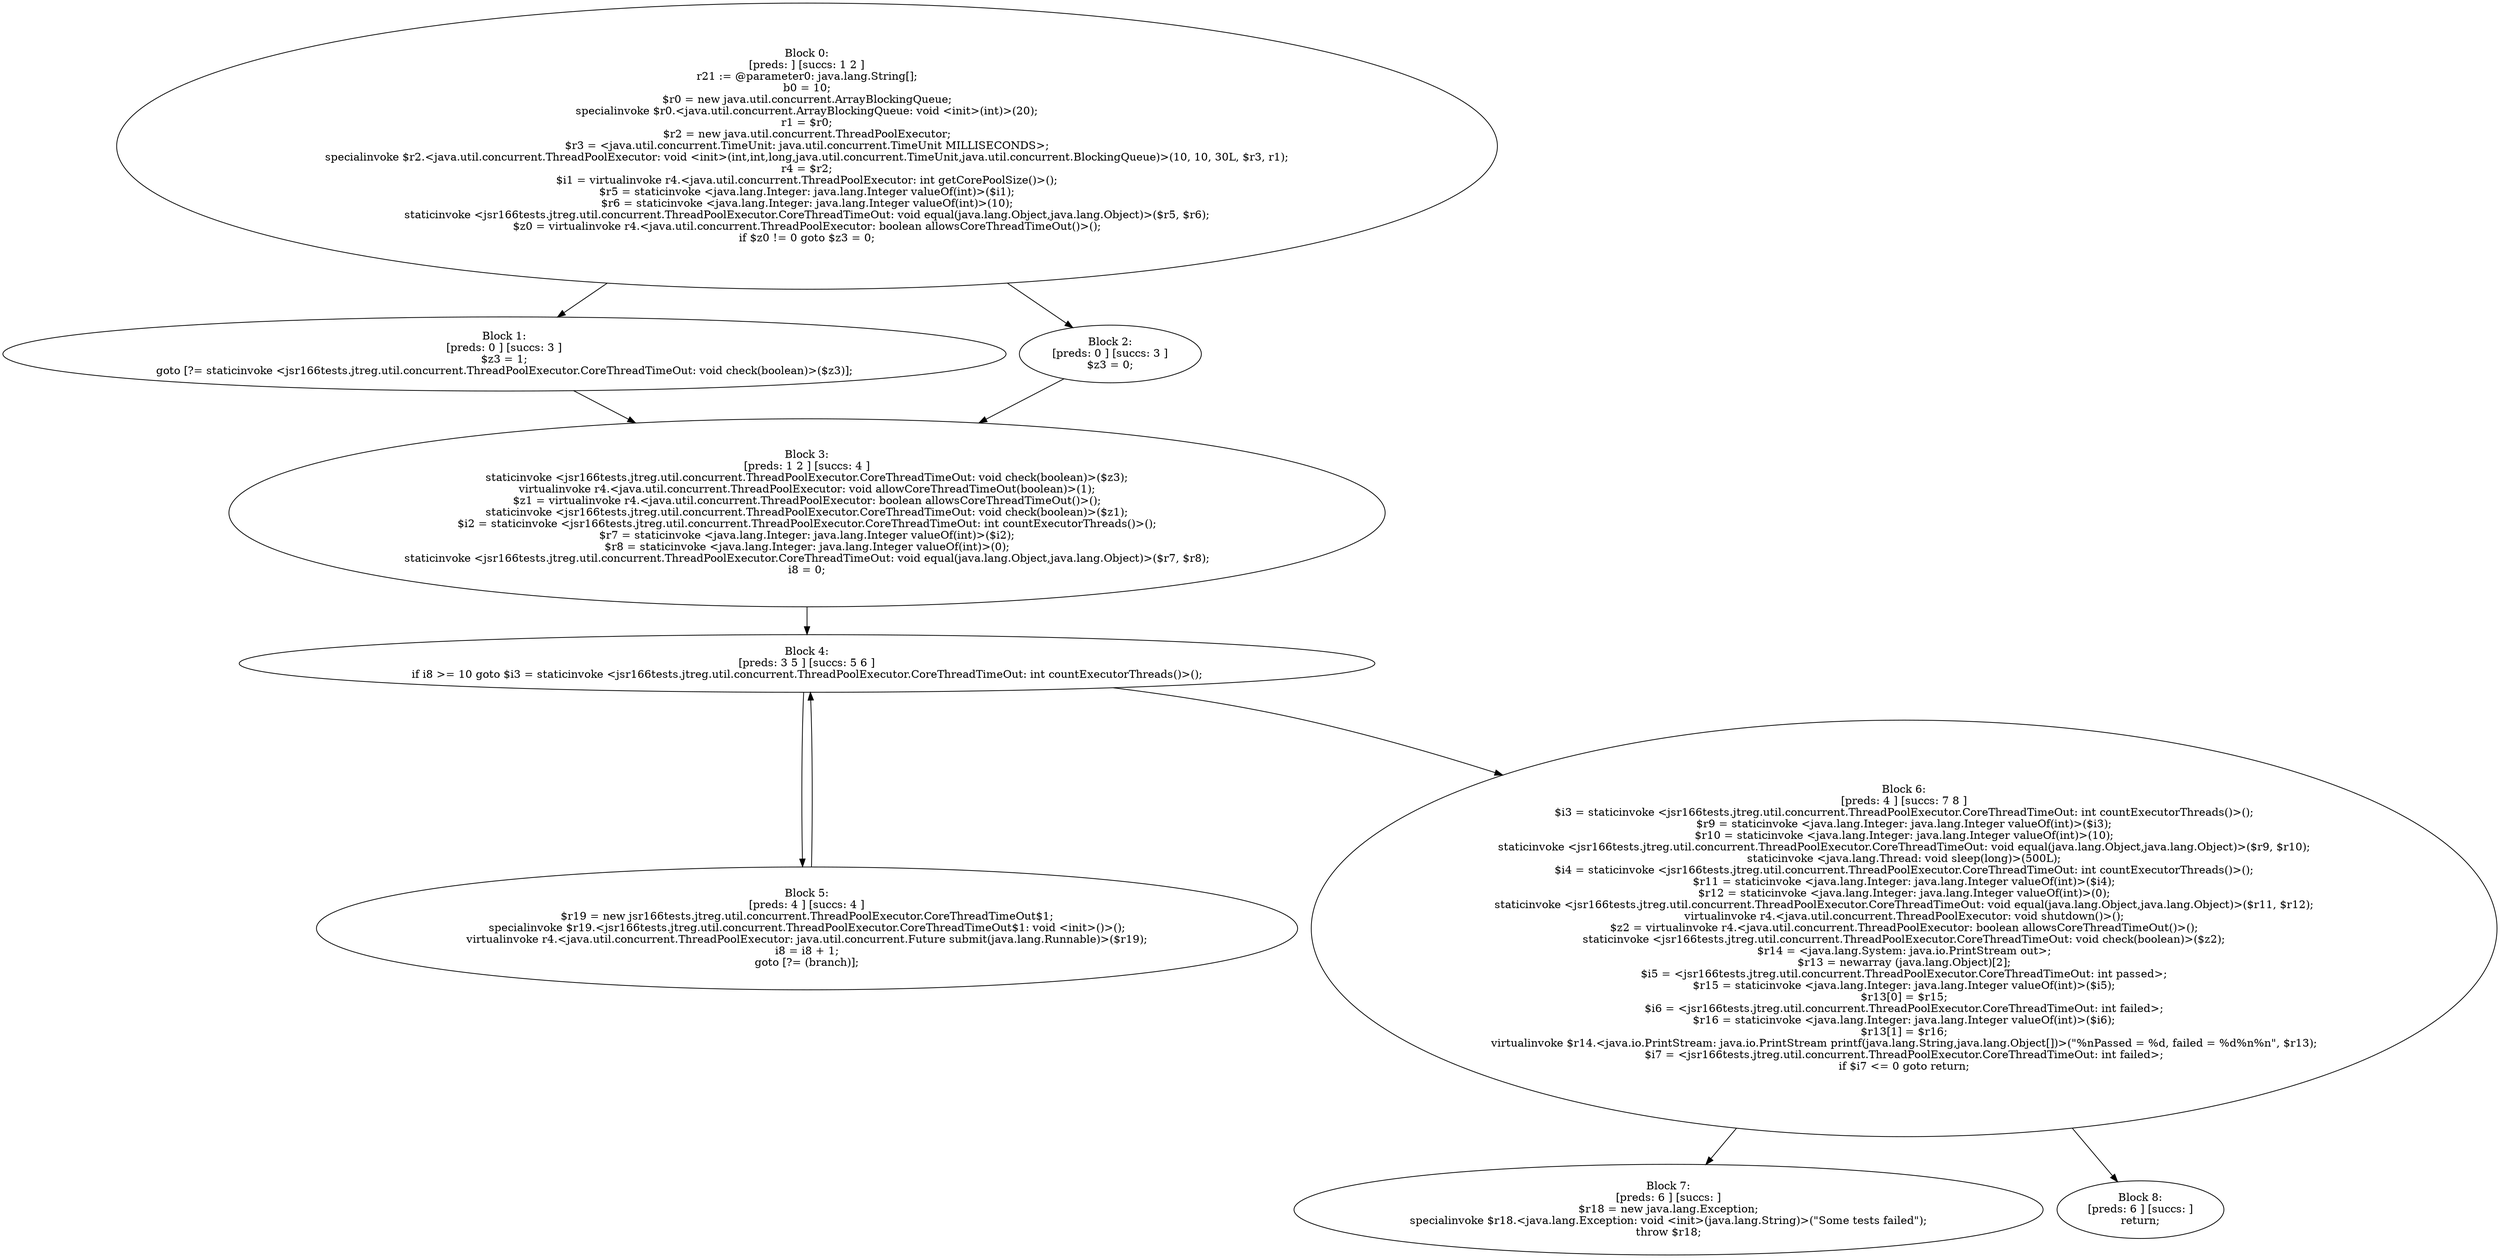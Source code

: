 digraph "unitGraph" {
    "Block 0:
[preds: ] [succs: 1 2 ]
r21 := @parameter0: java.lang.String[];
b0 = 10;
$r0 = new java.util.concurrent.ArrayBlockingQueue;
specialinvoke $r0.<java.util.concurrent.ArrayBlockingQueue: void <init>(int)>(20);
r1 = $r0;
$r2 = new java.util.concurrent.ThreadPoolExecutor;
$r3 = <java.util.concurrent.TimeUnit: java.util.concurrent.TimeUnit MILLISECONDS>;
specialinvoke $r2.<java.util.concurrent.ThreadPoolExecutor: void <init>(int,int,long,java.util.concurrent.TimeUnit,java.util.concurrent.BlockingQueue)>(10, 10, 30L, $r3, r1);
r4 = $r2;
$i1 = virtualinvoke r4.<java.util.concurrent.ThreadPoolExecutor: int getCorePoolSize()>();
$r5 = staticinvoke <java.lang.Integer: java.lang.Integer valueOf(int)>($i1);
$r6 = staticinvoke <java.lang.Integer: java.lang.Integer valueOf(int)>(10);
staticinvoke <jsr166tests.jtreg.util.concurrent.ThreadPoolExecutor.CoreThreadTimeOut: void equal(java.lang.Object,java.lang.Object)>($r5, $r6);
$z0 = virtualinvoke r4.<java.util.concurrent.ThreadPoolExecutor: boolean allowsCoreThreadTimeOut()>();
if $z0 != 0 goto $z3 = 0;
"
    "Block 1:
[preds: 0 ] [succs: 3 ]
$z3 = 1;
goto [?= staticinvoke <jsr166tests.jtreg.util.concurrent.ThreadPoolExecutor.CoreThreadTimeOut: void check(boolean)>($z3)];
"
    "Block 2:
[preds: 0 ] [succs: 3 ]
$z3 = 0;
"
    "Block 3:
[preds: 1 2 ] [succs: 4 ]
staticinvoke <jsr166tests.jtreg.util.concurrent.ThreadPoolExecutor.CoreThreadTimeOut: void check(boolean)>($z3);
virtualinvoke r4.<java.util.concurrent.ThreadPoolExecutor: void allowCoreThreadTimeOut(boolean)>(1);
$z1 = virtualinvoke r4.<java.util.concurrent.ThreadPoolExecutor: boolean allowsCoreThreadTimeOut()>();
staticinvoke <jsr166tests.jtreg.util.concurrent.ThreadPoolExecutor.CoreThreadTimeOut: void check(boolean)>($z1);
$i2 = staticinvoke <jsr166tests.jtreg.util.concurrent.ThreadPoolExecutor.CoreThreadTimeOut: int countExecutorThreads()>();
$r7 = staticinvoke <java.lang.Integer: java.lang.Integer valueOf(int)>($i2);
$r8 = staticinvoke <java.lang.Integer: java.lang.Integer valueOf(int)>(0);
staticinvoke <jsr166tests.jtreg.util.concurrent.ThreadPoolExecutor.CoreThreadTimeOut: void equal(java.lang.Object,java.lang.Object)>($r7, $r8);
i8 = 0;
"
    "Block 4:
[preds: 3 5 ] [succs: 5 6 ]
if i8 >= 10 goto $i3 = staticinvoke <jsr166tests.jtreg.util.concurrent.ThreadPoolExecutor.CoreThreadTimeOut: int countExecutorThreads()>();
"
    "Block 5:
[preds: 4 ] [succs: 4 ]
$r19 = new jsr166tests.jtreg.util.concurrent.ThreadPoolExecutor.CoreThreadTimeOut$1;
specialinvoke $r19.<jsr166tests.jtreg.util.concurrent.ThreadPoolExecutor.CoreThreadTimeOut$1: void <init>()>();
virtualinvoke r4.<java.util.concurrent.ThreadPoolExecutor: java.util.concurrent.Future submit(java.lang.Runnable)>($r19);
i8 = i8 + 1;
goto [?= (branch)];
"
    "Block 6:
[preds: 4 ] [succs: 7 8 ]
$i3 = staticinvoke <jsr166tests.jtreg.util.concurrent.ThreadPoolExecutor.CoreThreadTimeOut: int countExecutorThreads()>();
$r9 = staticinvoke <java.lang.Integer: java.lang.Integer valueOf(int)>($i3);
$r10 = staticinvoke <java.lang.Integer: java.lang.Integer valueOf(int)>(10);
staticinvoke <jsr166tests.jtreg.util.concurrent.ThreadPoolExecutor.CoreThreadTimeOut: void equal(java.lang.Object,java.lang.Object)>($r9, $r10);
staticinvoke <java.lang.Thread: void sleep(long)>(500L);
$i4 = staticinvoke <jsr166tests.jtreg.util.concurrent.ThreadPoolExecutor.CoreThreadTimeOut: int countExecutorThreads()>();
$r11 = staticinvoke <java.lang.Integer: java.lang.Integer valueOf(int)>($i4);
$r12 = staticinvoke <java.lang.Integer: java.lang.Integer valueOf(int)>(0);
staticinvoke <jsr166tests.jtreg.util.concurrent.ThreadPoolExecutor.CoreThreadTimeOut: void equal(java.lang.Object,java.lang.Object)>($r11, $r12);
virtualinvoke r4.<java.util.concurrent.ThreadPoolExecutor: void shutdown()>();
$z2 = virtualinvoke r4.<java.util.concurrent.ThreadPoolExecutor: boolean allowsCoreThreadTimeOut()>();
staticinvoke <jsr166tests.jtreg.util.concurrent.ThreadPoolExecutor.CoreThreadTimeOut: void check(boolean)>($z2);
$r14 = <java.lang.System: java.io.PrintStream out>;
$r13 = newarray (java.lang.Object)[2];
$i5 = <jsr166tests.jtreg.util.concurrent.ThreadPoolExecutor.CoreThreadTimeOut: int passed>;
$r15 = staticinvoke <java.lang.Integer: java.lang.Integer valueOf(int)>($i5);
$r13[0] = $r15;
$i6 = <jsr166tests.jtreg.util.concurrent.ThreadPoolExecutor.CoreThreadTimeOut: int failed>;
$r16 = staticinvoke <java.lang.Integer: java.lang.Integer valueOf(int)>($i6);
$r13[1] = $r16;
virtualinvoke $r14.<java.io.PrintStream: java.io.PrintStream printf(java.lang.String,java.lang.Object[])>(\"%nPassed = %d, failed = %d%n%n\", $r13);
$i7 = <jsr166tests.jtreg.util.concurrent.ThreadPoolExecutor.CoreThreadTimeOut: int failed>;
if $i7 <= 0 goto return;
"
    "Block 7:
[preds: 6 ] [succs: ]
$r18 = new java.lang.Exception;
specialinvoke $r18.<java.lang.Exception: void <init>(java.lang.String)>(\"Some tests failed\");
throw $r18;
"
    "Block 8:
[preds: 6 ] [succs: ]
return;
"
    "Block 0:
[preds: ] [succs: 1 2 ]
r21 := @parameter0: java.lang.String[];
b0 = 10;
$r0 = new java.util.concurrent.ArrayBlockingQueue;
specialinvoke $r0.<java.util.concurrent.ArrayBlockingQueue: void <init>(int)>(20);
r1 = $r0;
$r2 = new java.util.concurrent.ThreadPoolExecutor;
$r3 = <java.util.concurrent.TimeUnit: java.util.concurrent.TimeUnit MILLISECONDS>;
specialinvoke $r2.<java.util.concurrent.ThreadPoolExecutor: void <init>(int,int,long,java.util.concurrent.TimeUnit,java.util.concurrent.BlockingQueue)>(10, 10, 30L, $r3, r1);
r4 = $r2;
$i1 = virtualinvoke r4.<java.util.concurrent.ThreadPoolExecutor: int getCorePoolSize()>();
$r5 = staticinvoke <java.lang.Integer: java.lang.Integer valueOf(int)>($i1);
$r6 = staticinvoke <java.lang.Integer: java.lang.Integer valueOf(int)>(10);
staticinvoke <jsr166tests.jtreg.util.concurrent.ThreadPoolExecutor.CoreThreadTimeOut: void equal(java.lang.Object,java.lang.Object)>($r5, $r6);
$z0 = virtualinvoke r4.<java.util.concurrent.ThreadPoolExecutor: boolean allowsCoreThreadTimeOut()>();
if $z0 != 0 goto $z3 = 0;
"->"Block 1:
[preds: 0 ] [succs: 3 ]
$z3 = 1;
goto [?= staticinvoke <jsr166tests.jtreg.util.concurrent.ThreadPoolExecutor.CoreThreadTimeOut: void check(boolean)>($z3)];
";
    "Block 0:
[preds: ] [succs: 1 2 ]
r21 := @parameter0: java.lang.String[];
b0 = 10;
$r0 = new java.util.concurrent.ArrayBlockingQueue;
specialinvoke $r0.<java.util.concurrent.ArrayBlockingQueue: void <init>(int)>(20);
r1 = $r0;
$r2 = new java.util.concurrent.ThreadPoolExecutor;
$r3 = <java.util.concurrent.TimeUnit: java.util.concurrent.TimeUnit MILLISECONDS>;
specialinvoke $r2.<java.util.concurrent.ThreadPoolExecutor: void <init>(int,int,long,java.util.concurrent.TimeUnit,java.util.concurrent.BlockingQueue)>(10, 10, 30L, $r3, r1);
r4 = $r2;
$i1 = virtualinvoke r4.<java.util.concurrent.ThreadPoolExecutor: int getCorePoolSize()>();
$r5 = staticinvoke <java.lang.Integer: java.lang.Integer valueOf(int)>($i1);
$r6 = staticinvoke <java.lang.Integer: java.lang.Integer valueOf(int)>(10);
staticinvoke <jsr166tests.jtreg.util.concurrent.ThreadPoolExecutor.CoreThreadTimeOut: void equal(java.lang.Object,java.lang.Object)>($r5, $r6);
$z0 = virtualinvoke r4.<java.util.concurrent.ThreadPoolExecutor: boolean allowsCoreThreadTimeOut()>();
if $z0 != 0 goto $z3 = 0;
"->"Block 2:
[preds: 0 ] [succs: 3 ]
$z3 = 0;
";
    "Block 1:
[preds: 0 ] [succs: 3 ]
$z3 = 1;
goto [?= staticinvoke <jsr166tests.jtreg.util.concurrent.ThreadPoolExecutor.CoreThreadTimeOut: void check(boolean)>($z3)];
"->"Block 3:
[preds: 1 2 ] [succs: 4 ]
staticinvoke <jsr166tests.jtreg.util.concurrent.ThreadPoolExecutor.CoreThreadTimeOut: void check(boolean)>($z3);
virtualinvoke r4.<java.util.concurrent.ThreadPoolExecutor: void allowCoreThreadTimeOut(boolean)>(1);
$z1 = virtualinvoke r4.<java.util.concurrent.ThreadPoolExecutor: boolean allowsCoreThreadTimeOut()>();
staticinvoke <jsr166tests.jtreg.util.concurrent.ThreadPoolExecutor.CoreThreadTimeOut: void check(boolean)>($z1);
$i2 = staticinvoke <jsr166tests.jtreg.util.concurrent.ThreadPoolExecutor.CoreThreadTimeOut: int countExecutorThreads()>();
$r7 = staticinvoke <java.lang.Integer: java.lang.Integer valueOf(int)>($i2);
$r8 = staticinvoke <java.lang.Integer: java.lang.Integer valueOf(int)>(0);
staticinvoke <jsr166tests.jtreg.util.concurrent.ThreadPoolExecutor.CoreThreadTimeOut: void equal(java.lang.Object,java.lang.Object)>($r7, $r8);
i8 = 0;
";
    "Block 2:
[preds: 0 ] [succs: 3 ]
$z3 = 0;
"->"Block 3:
[preds: 1 2 ] [succs: 4 ]
staticinvoke <jsr166tests.jtreg.util.concurrent.ThreadPoolExecutor.CoreThreadTimeOut: void check(boolean)>($z3);
virtualinvoke r4.<java.util.concurrent.ThreadPoolExecutor: void allowCoreThreadTimeOut(boolean)>(1);
$z1 = virtualinvoke r4.<java.util.concurrent.ThreadPoolExecutor: boolean allowsCoreThreadTimeOut()>();
staticinvoke <jsr166tests.jtreg.util.concurrent.ThreadPoolExecutor.CoreThreadTimeOut: void check(boolean)>($z1);
$i2 = staticinvoke <jsr166tests.jtreg.util.concurrent.ThreadPoolExecutor.CoreThreadTimeOut: int countExecutorThreads()>();
$r7 = staticinvoke <java.lang.Integer: java.lang.Integer valueOf(int)>($i2);
$r8 = staticinvoke <java.lang.Integer: java.lang.Integer valueOf(int)>(0);
staticinvoke <jsr166tests.jtreg.util.concurrent.ThreadPoolExecutor.CoreThreadTimeOut: void equal(java.lang.Object,java.lang.Object)>($r7, $r8);
i8 = 0;
";
    "Block 3:
[preds: 1 2 ] [succs: 4 ]
staticinvoke <jsr166tests.jtreg.util.concurrent.ThreadPoolExecutor.CoreThreadTimeOut: void check(boolean)>($z3);
virtualinvoke r4.<java.util.concurrent.ThreadPoolExecutor: void allowCoreThreadTimeOut(boolean)>(1);
$z1 = virtualinvoke r4.<java.util.concurrent.ThreadPoolExecutor: boolean allowsCoreThreadTimeOut()>();
staticinvoke <jsr166tests.jtreg.util.concurrent.ThreadPoolExecutor.CoreThreadTimeOut: void check(boolean)>($z1);
$i2 = staticinvoke <jsr166tests.jtreg.util.concurrent.ThreadPoolExecutor.CoreThreadTimeOut: int countExecutorThreads()>();
$r7 = staticinvoke <java.lang.Integer: java.lang.Integer valueOf(int)>($i2);
$r8 = staticinvoke <java.lang.Integer: java.lang.Integer valueOf(int)>(0);
staticinvoke <jsr166tests.jtreg.util.concurrent.ThreadPoolExecutor.CoreThreadTimeOut: void equal(java.lang.Object,java.lang.Object)>($r7, $r8);
i8 = 0;
"->"Block 4:
[preds: 3 5 ] [succs: 5 6 ]
if i8 >= 10 goto $i3 = staticinvoke <jsr166tests.jtreg.util.concurrent.ThreadPoolExecutor.CoreThreadTimeOut: int countExecutorThreads()>();
";
    "Block 4:
[preds: 3 5 ] [succs: 5 6 ]
if i8 >= 10 goto $i3 = staticinvoke <jsr166tests.jtreg.util.concurrent.ThreadPoolExecutor.CoreThreadTimeOut: int countExecutorThreads()>();
"->"Block 5:
[preds: 4 ] [succs: 4 ]
$r19 = new jsr166tests.jtreg.util.concurrent.ThreadPoolExecutor.CoreThreadTimeOut$1;
specialinvoke $r19.<jsr166tests.jtreg.util.concurrent.ThreadPoolExecutor.CoreThreadTimeOut$1: void <init>()>();
virtualinvoke r4.<java.util.concurrent.ThreadPoolExecutor: java.util.concurrent.Future submit(java.lang.Runnable)>($r19);
i8 = i8 + 1;
goto [?= (branch)];
";
    "Block 4:
[preds: 3 5 ] [succs: 5 6 ]
if i8 >= 10 goto $i3 = staticinvoke <jsr166tests.jtreg.util.concurrent.ThreadPoolExecutor.CoreThreadTimeOut: int countExecutorThreads()>();
"->"Block 6:
[preds: 4 ] [succs: 7 8 ]
$i3 = staticinvoke <jsr166tests.jtreg.util.concurrent.ThreadPoolExecutor.CoreThreadTimeOut: int countExecutorThreads()>();
$r9 = staticinvoke <java.lang.Integer: java.lang.Integer valueOf(int)>($i3);
$r10 = staticinvoke <java.lang.Integer: java.lang.Integer valueOf(int)>(10);
staticinvoke <jsr166tests.jtreg.util.concurrent.ThreadPoolExecutor.CoreThreadTimeOut: void equal(java.lang.Object,java.lang.Object)>($r9, $r10);
staticinvoke <java.lang.Thread: void sleep(long)>(500L);
$i4 = staticinvoke <jsr166tests.jtreg.util.concurrent.ThreadPoolExecutor.CoreThreadTimeOut: int countExecutorThreads()>();
$r11 = staticinvoke <java.lang.Integer: java.lang.Integer valueOf(int)>($i4);
$r12 = staticinvoke <java.lang.Integer: java.lang.Integer valueOf(int)>(0);
staticinvoke <jsr166tests.jtreg.util.concurrent.ThreadPoolExecutor.CoreThreadTimeOut: void equal(java.lang.Object,java.lang.Object)>($r11, $r12);
virtualinvoke r4.<java.util.concurrent.ThreadPoolExecutor: void shutdown()>();
$z2 = virtualinvoke r4.<java.util.concurrent.ThreadPoolExecutor: boolean allowsCoreThreadTimeOut()>();
staticinvoke <jsr166tests.jtreg.util.concurrent.ThreadPoolExecutor.CoreThreadTimeOut: void check(boolean)>($z2);
$r14 = <java.lang.System: java.io.PrintStream out>;
$r13 = newarray (java.lang.Object)[2];
$i5 = <jsr166tests.jtreg.util.concurrent.ThreadPoolExecutor.CoreThreadTimeOut: int passed>;
$r15 = staticinvoke <java.lang.Integer: java.lang.Integer valueOf(int)>($i5);
$r13[0] = $r15;
$i6 = <jsr166tests.jtreg.util.concurrent.ThreadPoolExecutor.CoreThreadTimeOut: int failed>;
$r16 = staticinvoke <java.lang.Integer: java.lang.Integer valueOf(int)>($i6);
$r13[1] = $r16;
virtualinvoke $r14.<java.io.PrintStream: java.io.PrintStream printf(java.lang.String,java.lang.Object[])>(\"%nPassed = %d, failed = %d%n%n\", $r13);
$i7 = <jsr166tests.jtreg.util.concurrent.ThreadPoolExecutor.CoreThreadTimeOut: int failed>;
if $i7 <= 0 goto return;
";
    "Block 5:
[preds: 4 ] [succs: 4 ]
$r19 = new jsr166tests.jtreg.util.concurrent.ThreadPoolExecutor.CoreThreadTimeOut$1;
specialinvoke $r19.<jsr166tests.jtreg.util.concurrent.ThreadPoolExecutor.CoreThreadTimeOut$1: void <init>()>();
virtualinvoke r4.<java.util.concurrent.ThreadPoolExecutor: java.util.concurrent.Future submit(java.lang.Runnable)>($r19);
i8 = i8 + 1;
goto [?= (branch)];
"->"Block 4:
[preds: 3 5 ] [succs: 5 6 ]
if i8 >= 10 goto $i3 = staticinvoke <jsr166tests.jtreg.util.concurrent.ThreadPoolExecutor.CoreThreadTimeOut: int countExecutorThreads()>();
";
    "Block 6:
[preds: 4 ] [succs: 7 8 ]
$i3 = staticinvoke <jsr166tests.jtreg.util.concurrent.ThreadPoolExecutor.CoreThreadTimeOut: int countExecutorThreads()>();
$r9 = staticinvoke <java.lang.Integer: java.lang.Integer valueOf(int)>($i3);
$r10 = staticinvoke <java.lang.Integer: java.lang.Integer valueOf(int)>(10);
staticinvoke <jsr166tests.jtreg.util.concurrent.ThreadPoolExecutor.CoreThreadTimeOut: void equal(java.lang.Object,java.lang.Object)>($r9, $r10);
staticinvoke <java.lang.Thread: void sleep(long)>(500L);
$i4 = staticinvoke <jsr166tests.jtreg.util.concurrent.ThreadPoolExecutor.CoreThreadTimeOut: int countExecutorThreads()>();
$r11 = staticinvoke <java.lang.Integer: java.lang.Integer valueOf(int)>($i4);
$r12 = staticinvoke <java.lang.Integer: java.lang.Integer valueOf(int)>(0);
staticinvoke <jsr166tests.jtreg.util.concurrent.ThreadPoolExecutor.CoreThreadTimeOut: void equal(java.lang.Object,java.lang.Object)>($r11, $r12);
virtualinvoke r4.<java.util.concurrent.ThreadPoolExecutor: void shutdown()>();
$z2 = virtualinvoke r4.<java.util.concurrent.ThreadPoolExecutor: boolean allowsCoreThreadTimeOut()>();
staticinvoke <jsr166tests.jtreg.util.concurrent.ThreadPoolExecutor.CoreThreadTimeOut: void check(boolean)>($z2);
$r14 = <java.lang.System: java.io.PrintStream out>;
$r13 = newarray (java.lang.Object)[2];
$i5 = <jsr166tests.jtreg.util.concurrent.ThreadPoolExecutor.CoreThreadTimeOut: int passed>;
$r15 = staticinvoke <java.lang.Integer: java.lang.Integer valueOf(int)>($i5);
$r13[0] = $r15;
$i6 = <jsr166tests.jtreg.util.concurrent.ThreadPoolExecutor.CoreThreadTimeOut: int failed>;
$r16 = staticinvoke <java.lang.Integer: java.lang.Integer valueOf(int)>($i6);
$r13[1] = $r16;
virtualinvoke $r14.<java.io.PrintStream: java.io.PrintStream printf(java.lang.String,java.lang.Object[])>(\"%nPassed = %d, failed = %d%n%n\", $r13);
$i7 = <jsr166tests.jtreg.util.concurrent.ThreadPoolExecutor.CoreThreadTimeOut: int failed>;
if $i7 <= 0 goto return;
"->"Block 7:
[preds: 6 ] [succs: ]
$r18 = new java.lang.Exception;
specialinvoke $r18.<java.lang.Exception: void <init>(java.lang.String)>(\"Some tests failed\");
throw $r18;
";
    "Block 6:
[preds: 4 ] [succs: 7 8 ]
$i3 = staticinvoke <jsr166tests.jtreg.util.concurrent.ThreadPoolExecutor.CoreThreadTimeOut: int countExecutorThreads()>();
$r9 = staticinvoke <java.lang.Integer: java.lang.Integer valueOf(int)>($i3);
$r10 = staticinvoke <java.lang.Integer: java.lang.Integer valueOf(int)>(10);
staticinvoke <jsr166tests.jtreg.util.concurrent.ThreadPoolExecutor.CoreThreadTimeOut: void equal(java.lang.Object,java.lang.Object)>($r9, $r10);
staticinvoke <java.lang.Thread: void sleep(long)>(500L);
$i4 = staticinvoke <jsr166tests.jtreg.util.concurrent.ThreadPoolExecutor.CoreThreadTimeOut: int countExecutorThreads()>();
$r11 = staticinvoke <java.lang.Integer: java.lang.Integer valueOf(int)>($i4);
$r12 = staticinvoke <java.lang.Integer: java.lang.Integer valueOf(int)>(0);
staticinvoke <jsr166tests.jtreg.util.concurrent.ThreadPoolExecutor.CoreThreadTimeOut: void equal(java.lang.Object,java.lang.Object)>($r11, $r12);
virtualinvoke r4.<java.util.concurrent.ThreadPoolExecutor: void shutdown()>();
$z2 = virtualinvoke r4.<java.util.concurrent.ThreadPoolExecutor: boolean allowsCoreThreadTimeOut()>();
staticinvoke <jsr166tests.jtreg.util.concurrent.ThreadPoolExecutor.CoreThreadTimeOut: void check(boolean)>($z2);
$r14 = <java.lang.System: java.io.PrintStream out>;
$r13 = newarray (java.lang.Object)[2];
$i5 = <jsr166tests.jtreg.util.concurrent.ThreadPoolExecutor.CoreThreadTimeOut: int passed>;
$r15 = staticinvoke <java.lang.Integer: java.lang.Integer valueOf(int)>($i5);
$r13[0] = $r15;
$i6 = <jsr166tests.jtreg.util.concurrent.ThreadPoolExecutor.CoreThreadTimeOut: int failed>;
$r16 = staticinvoke <java.lang.Integer: java.lang.Integer valueOf(int)>($i6);
$r13[1] = $r16;
virtualinvoke $r14.<java.io.PrintStream: java.io.PrintStream printf(java.lang.String,java.lang.Object[])>(\"%nPassed = %d, failed = %d%n%n\", $r13);
$i7 = <jsr166tests.jtreg.util.concurrent.ThreadPoolExecutor.CoreThreadTimeOut: int failed>;
if $i7 <= 0 goto return;
"->"Block 8:
[preds: 6 ] [succs: ]
return;
";
}
